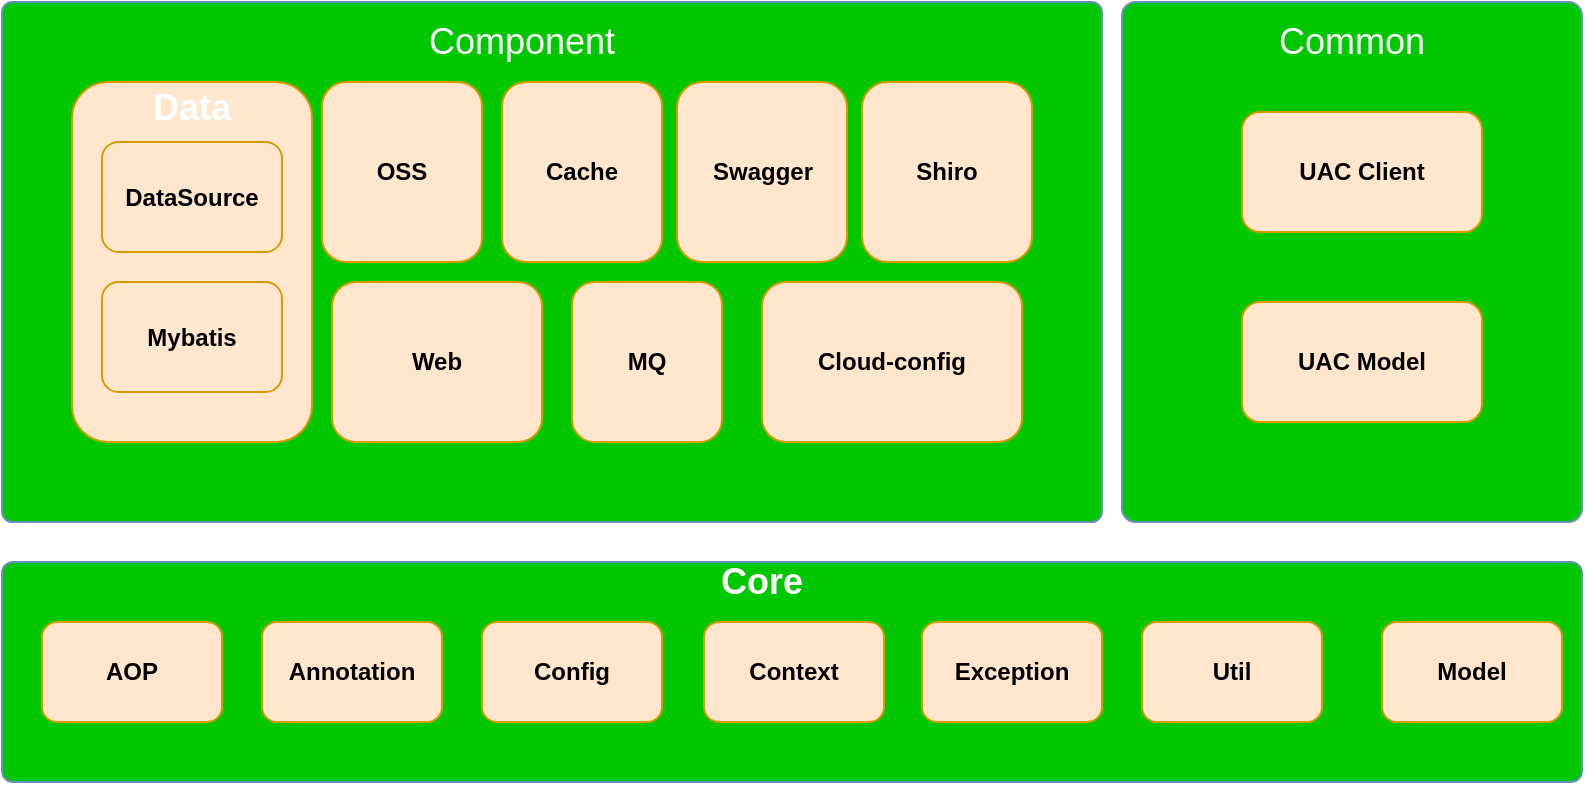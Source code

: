 <mxfile version="13.4.8" type="device" pages="2"><diagram id="xVO_tTx98DdPtlt-V1a-" name="框架"><mxGraphModel dx="1202" dy="685" grid="1" gridSize="10" guides="1" tooltips="1" connect="1" arrows="1" fold="1" page="1" pageScale="1" pageWidth="827" pageHeight="1169" math="0" shadow="0"><root><mxCell id="0"/><mxCell id="1" parent="0"/><mxCell id="vpHh80RIf33wiJGgNObZ-1" value="" style="rounded=1;whiteSpace=wrap;html=1;fillColor=#00C700;strokeColor=#6C8EBF;fontColor=#ffffff;fontStyle=1;fontSize=12;arcSize=5;" parent="1" vertex="1"><mxGeometry x="100" y="460" width="790" height="110" as="geometry"/></mxCell><mxCell id="vpHh80RIf33wiJGgNObZ-2" value="AOP" style="rounded=1;whiteSpace=wrap;html=1;fillColor=#ffe6cc;strokeColor=#d79b00;fontStyle=1;fontSize=12;" parent="1" vertex="1"><mxGeometry x="120" y="490" width="90" height="50" as="geometry"/></mxCell><mxCell id="vpHh80RIf33wiJGgNObZ-3" value="Annotation" style="rounded=1;whiteSpace=wrap;html=1;fillColor=#ffe6cc;strokeColor=#d79b00;fontStyle=1;fontSize=12;" parent="1" vertex="1"><mxGeometry x="230" y="490" width="90" height="50" as="geometry"/></mxCell><mxCell id="vpHh80RIf33wiJGgNObZ-6" value="Config" style="rounded=1;whiteSpace=wrap;html=1;fillColor=#ffe6cc;strokeColor=#d79b00;fontStyle=1;fontSize=12;" parent="1" vertex="1"><mxGeometry x="340" y="490" width="90" height="50" as="geometry"/></mxCell><mxCell id="vpHh80RIf33wiJGgNObZ-7" value="Context" style="rounded=1;whiteSpace=wrap;html=1;fillColor=#ffe6cc;strokeColor=#d79b00;fontStyle=1;fontSize=12;" parent="1" vertex="1"><mxGeometry x="451" y="490" width="90" height="50" as="geometry"/></mxCell><mxCell id="vpHh80RIf33wiJGgNObZ-8" value="Exception" style="rounded=1;whiteSpace=wrap;html=1;fillColor=#ffe6cc;strokeColor=#d79b00;fontStyle=1;fontSize=12;" parent="1" vertex="1"><mxGeometry x="560" y="490" width="90" height="50" as="geometry"/></mxCell><mxCell id="vpHh80RIf33wiJGgNObZ-9" value="Util" style="rounded=1;whiteSpace=wrap;html=1;fillColor=#ffe6cc;strokeColor=#d79b00;fontStyle=1;fontSize=12;" parent="1" vertex="1"><mxGeometry x="670" y="490" width="90" height="50" as="geometry"/></mxCell><mxCell id="vpHh80RIf33wiJGgNObZ-12" value="&lt;h1 style=&quot;font-size: 12px;&quot;&gt;&lt;div style=&quot;font-size: 12px;&quot;&gt;&lt;br style=&quot;font-size: 12px;&quot;&gt;&lt;/div&gt;&lt;/h1&gt;" style="rounded=1;whiteSpace=wrap;html=1;fillColor=#00C700;strokeColor=#6c8ebf;align=center;fontStyle=1;fontSize=12;arcSize=2;" parent="1" vertex="1"><mxGeometry x="100" y="180" width="550" height="260" as="geometry"/></mxCell><mxCell id="vpHh80RIf33wiJGgNObZ-13" value="MQ" style="rounded=1;whiteSpace=wrap;html=1;fillColor=#ffe6cc;strokeColor=#d79b00;fontStyle=1;fontSize=12;" parent="1" vertex="1"><mxGeometry x="385" y="320" width="75" height="80" as="geometry"/></mxCell><mxCell id="vpHh80RIf33wiJGgNObZ-14" value="Cache" style="rounded=1;whiteSpace=wrap;html=1;fillColor=#ffe6cc;strokeColor=#d79b00;fontStyle=1;fontSize=12;" parent="1" vertex="1"><mxGeometry x="350" y="220" width="80" height="90" as="geometry"/></mxCell><mxCell id="vpHh80RIf33wiJGgNObZ-15" value="Web" style="rounded=1;whiteSpace=wrap;html=1;fillColor=#ffe6cc;strokeColor=#d79b00;align=center;fontStyle=1;fontSize=12;" parent="1" vertex="1"><mxGeometry x="265" y="320" width="105" height="80" as="geometry"/></mxCell><mxCell id="vpHh80RIf33wiJGgNObZ-16" value="Shiro" style="rounded=1;whiteSpace=wrap;html=1;fillColor=#ffe6cc;strokeColor=#d79b00;fontStyle=1;fontSize=12;" parent="1" vertex="1"><mxGeometry x="530" y="220" width="85" height="90" as="geometry"/></mxCell><mxCell id="vpHh80RIf33wiJGgNObZ-17" value="" style="rounded=1;whiteSpace=wrap;html=1;fillColor=#00C700;fontStyle=1;fontSize=12;arcSize=3;strokeColor=#6C8EBF;" parent="1" vertex="1"><mxGeometry x="660" y="180" width="230" height="260" as="geometry"/></mxCell><mxCell id="vpHh80RIf33wiJGgNObZ-18" value="UAC Client" style="rounded=1;whiteSpace=wrap;html=1;fillColor=#ffe6cc;strokeColor=#d79b00;fontStyle=1;fontSize=12;" parent="1" vertex="1"><mxGeometry x="720" y="235" width="120" height="60" as="geometry"/></mxCell><mxCell id="vpHh80RIf33wiJGgNObZ-19" value="UAC Model" style="rounded=1;whiteSpace=wrap;html=1;fillColor=#ffe6cc;strokeColor=#d79b00;fontStyle=1;fontSize=12;" parent="1" vertex="1"><mxGeometry x="720" y="330" width="120" height="60" as="geometry"/></mxCell><mxCell id="vpHh80RIf33wiJGgNObZ-22" value="Swagger" style="rounded=1;whiteSpace=wrap;html=1;fillColor=#ffe6cc;strokeColor=#d79b00;fontStyle=1;fontSize=12;" parent="1" vertex="1"><mxGeometry x="437.5" y="220" width="85" height="90" as="geometry"/></mxCell><mxCell id="0HdVvmKmpkZmwZK3Xjtk-1" value="" style="rounded=1;whiteSpace=wrap;html=1;fillColor=#ffe6cc;strokeColor=#d79b00;fontStyle=1;fontSize=12;" parent="1" vertex="1"><mxGeometry x="135" y="220" width="120" height="180" as="geometry"/></mxCell><mxCell id="0HdVvmKmpkZmwZK3Xjtk-2" value="Model" style="rounded=1;whiteSpace=wrap;html=1;fillColor=#ffe6cc;strokeColor=#d79b00;fontStyle=1;fontSize=12;" parent="1" vertex="1"><mxGeometry x="790" y="490" width="90" height="50" as="geometry"/></mxCell><mxCell id="rM5q28DePEx575Q-iCYV-1" value="Core" style="text;html=1;strokeColor=none;fillColor=none;align=center;verticalAlign=middle;whiteSpace=wrap;rounded=0;fontStyle=1;fontSize=18;fontColor=#FFFFFF;" parent="1" vertex="1"><mxGeometry x="460" y="460" width="40" height="20" as="geometry"/></mxCell><mxCell id="rM5q28DePEx575Q-iCYV-4" value="DataSource" style="rounded=1;whiteSpace=wrap;html=1;fillColor=#ffe6cc;strokeColor=#d79b00;fontStyle=1;fontSize=12;" parent="1" vertex="1"><mxGeometry x="150" y="250" width="90" height="55" as="geometry"/></mxCell><mxCell id="rM5q28DePEx575Q-iCYV-6" value="&lt;font style=&quot;font-size: 18px;&quot;&gt;Data&lt;/font&gt;" style="text;html=1;strokeColor=none;fillColor=none;align=center;verticalAlign=middle;whiteSpace=wrap;rounded=0;fontColor=#FFFFFF;fontStyle=1;fontSize=18;" parent="1" vertex="1"><mxGeometry x="175" y="225" width="40" height="15" as="geometry"/></mxCell><mxCell id="rM5q28DePEx575Q-iCYV-7" value="Component" style="text;html=1;strokeColor=none;fillColor=none;align=center;verticalAlign=middle;whiteSpace=wrap;rounded=0;fontSize=18;fontColor=#FFFFFF;" parent="1" vertex="1"><mxGeometry x="340" y="190" width="40" height="20" as="geometry"/></mxCell><mxCell id="rM5q28DePEx575Q-iCYV-8" value="Common" style="text;html=1;strokeColor=none;fillColor=none;align=center;verticalAlign=middle;whiteSpace=wrap;rounded=0;fontSize=18;fontColor=#FFFFFF;" parent="1" vertex="1"><mxGeometry x="755" y="190" width="40" height="20" as="geometry"/></mxCell><mxCell id="rM5q28DePEx575Q-iCYV-9" value="Mybatis" style="rounded=1;whiteSpace=wrap;html=1;fillColor=#ffe6cc;strokeColor=#d79b00;fontStyle=1;fontSize=12;" parent="1" vertex="1"><mxGeometry x="150" y="320" width="90" height="55" as="geometry"/></mxCell><mxCell id="7ercp5Ec8thqXby0XnLH-1" value="OSS" style="rounded=1;whiteSpace=wrap;html=1;fillColor=#ffe6cc;strokeColor=#d79b00;fontStyle=1;fontSize=12;" parent="1" vertex="1"><mxGeometry x="260" y="220" width="80" height="90" as="geometry"/></mxCell><mxCell id="7ercp5Ec8thqXby0XnLH-2" value="Cloud-config" style="rounded=1;whiteSpace=wrap;html=1;fillColor=#ffe6cc;strokeColor=#d79b00;fontStyle=1;fontSize=12;" parent="1" vertex="1"><mxGeometry x="480" y="320" width="130" height="80" as="geometry"/></mxCell></root></mxGraphModel></diagram><diagram id="peED7qfVsELZjksLR2us" name="技术架构图"><mxGraphModel dx="1186" dy="764" grid="1" gridSize="10" guides="1" tooltips="1" connect="1" arrows="1" fold="1" page="1" pageScale="1" pageWidth="827" pageHeight="1169" math="0" shadow="0"><root><mxCell id="j6M9wy2jTt7uNhrrCzyv-0"/><mxCell id="j6M9wy2jTt7uNhrrCzyv-1" parent="j6M9wy2jTt7uNhrrCzyv-0"/><mxCell id="j6M9wy2jTt7uNhrrCzyv-2" value="" style="rounded=1;whiteSpace=wrap;html=1;align=left;" vertex="1" parent="j6M9wy2jTt7uNhrrCzyv-1"><mxGeometry x="84" y="550" width="660" height="140" as="geometry"/></mxCell><mxCell id="j6M9wy2jTt7uNhrrCzyv-3" value="基础设施" style="text;html=1;strokeColor=none;fillColor=none;align=center;verticalAlign=middle;whiteSpace=wrap;rounded=0;strokeWidth=5;" vertex="1" parent="j6M9wy2jTt7uNhrrCzyv-1"><mxGeometry x="100" y="585" width="20" height="55" as="geometry"/></mxCell><mxCell id="j6M9wy2jTt7uNhrrCzyv-5" value="Postgresql" style="aspect=fixed;html=1;points=[];align=center;image;fontSize=12;image=img/lib/mscae/Azure_Database_for_PostgreSQL_servers.svg;strokeWidth=5;fillColor=#FFFFFF;" vertex="1" parent="j6M9wy2jTt7uNhrrCzyv-1"><mxGeometry x="170" y="585" width="38" height="50" as="geometry"/></mxCell><mxCell id="j6M9wy2jTt7uNhrrCzyv-6" value="Kafka集群" style="outlineConnect=0;fontColor=#232F3E;gradientColor=#945DF2;gradientDirection=north;fillColor=#5A30B5;strokeColor=#ffffff;dashed=0;verticalLabelPosition=bottom;verticalAlign=top;align=center;html=1;fontSize=12;fontStyle=0;aspect=fixed;shape=mxgraph.aws4.resourceIcon;resIcon=mxgraph.aws4.managed_streaming_for_kafka;" vertex="1" parent="j6M9wy2jTt7uNhrrCzyv-1"><mxGeometry x="370" y="585" width="55" height="55" as="geometry"/></mxCell><mxCell id="j6M9wy2jTt7uNhrrCzyv-7" value="Redis集群" style="aspect=fixed;html=1;points=[];align=center;image;fontSize=12;image=img/lib/mscae/Cache_Redis_Product.svg;strokeWidth=5;fillColor=#FFFFFF;" vertex="1" parent="j6M9wy2jTt7uNhrrCzyv-1"><mxGeometry x="570" y="593" width="50" height="42" as="geometry"/></mxCell><mxCell id="j6M9wy2jTt7uNhrrCzyv-9" value="" style="rounded=1;whiteSpace=wrap;html=1;align=left;" vertex="1" parent="j6M9wy2jTt7uNhrrCzyv-1"><mxGeometry x="84" y="440" width="660" height="90" as="geometry"/></mxCell><mxCell id="j6M9wy2jTt7uNhrrCzyv-10" value="数据层" style="text;html=1;strokeColor=none;fillColor=none;align=center;verticalAlign=bottom;whiteSpace=wrap;rounded=0;horizontal=1;" vertex="1" parent="j6M9wy2jTt7uNhrrCzyv-1"><mxGeometry x="100" y="465" width="20" height="40" as="geometry"/></mxCell><mxCell id="j6M9wy2jTt7uNhrrCzyv-11" value="Druid" style="rounded=0;whiteSpace=wrap;html=1;strokeWidth=1;fillColor=#FFFFFF;" vertex="1" parent="j6M9wy2jTt7uNhrrCzyv-1"><mxGeometry x="149" y="460" width="80" height="50" as="geometry"/></mxCell><mxCell id="j6M9wy2jTt7uNhrrCzyv-12" value="Jedis" style="rounded=0;whiteSpace=wrap;html=1;strokeWidth=1;fillColor=#FFFFFF;" vertex="1" parent="j6M9wy2jTt7uNhrrCzyv-1"><mxGeometry x="357.5" y="460" width="80" height="50" as="geometry"/></mxCell><mxCell id="j6M9wy2jTt7uNhrrCzyv-13" value="" style="rounded=1;whiteSpace=wrap;html=1;strokeWidth=1;fillColor=#FFFFFF;" vertex="1" parent="j6M9wy2jTt7uNhrrCzyv-1"><mxGeometry x="84" y="320" width="656" height="100" as="geometry"/></mxCell><mxCell id="j6M9wy2jTt7uNhrrCzyv-14" value="网关" style="text;html=1;strokeColor=none;fillColor=none;align=center;verticalAlign=middle;whiteSpace=wrap;rounded=0;" vertex="1" parent="j6M9wy2jTt7uNhrrCzyv-1"><mxGeometry x="100" y="360" width="20" height="20" as="geometry"/></mxCell><mxCell id="j6M9wy2jTt7uNhrrCzyv-15" value="Nginx" style="rounded=0;whiteSpace=wrap;html=1;strokeWidth=1;fillColor=#FFFFFF;" vertex="1" parent="j6M9wy2jTt7uNhrrCzyv-1"><mxGeometry x="149" y="350" width="81" height="50" as="geometry"/></mxCell></root></mxGraphModel></diagram></mxfile>